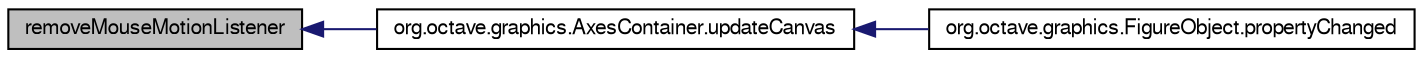 digraph G
{
  edge [fontname="FreeSans",fontsize="10",labelfontname="FreeSans",labelfontsize="10"];
  node [fontname="FreeSans",fontsize="10",shape=record];
  rankdir="LR";
  Node1 [label="removeMouseMotionListener",height=0.2,width=0.4,color="black", fillcolor="grey75", style="filled" fontcolor="black"];
  Node1 -> Node2 [dir="back",color="midnightblue",fontsize="10",style="solid",fontname="FreeSans"];
  Node2 [label="org.octave.graphics.AxesContainer.updateCanvas",height=0.2,width=0.4,color="black", fillcolor="white", style="filled",URL="$classorg_1_1octave_1_1graphics_1_1_axes_container.html#aa617fa9e3ad170dc412f934fce304b01"];
  Node2 -> Node3 [dir="back",color="midnightblue",fontsize="10",style="solid",fontname="FreeSans"];
  Node3 [label="org.octave.graphics.FigureObject.propertyChanged",height=0.2,width=0.4,color="black", fillcolor="white", style="filled",URL="$classorg_1_1octave_1_1graphics_1_1_figure_object.html#a15b63fbbc7c3a7ad69eb51e60232e1cb"];
}
